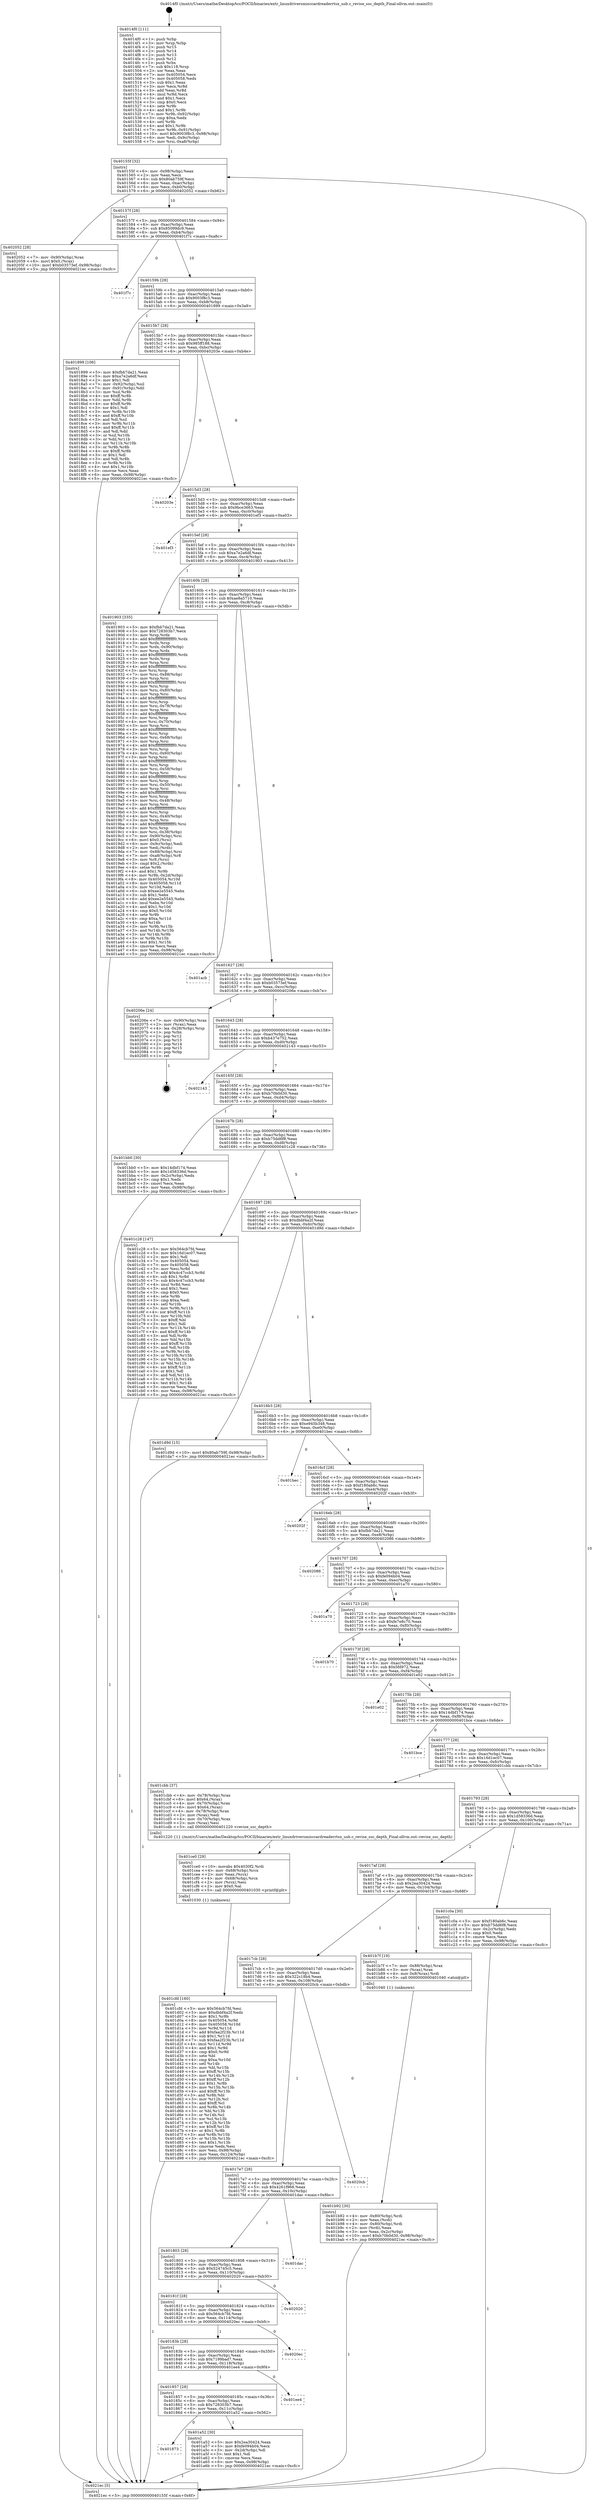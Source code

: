 digraph "0x4014f0" {
  label = "0x4014f0 (/mnt/c/Users/mathe/Desktop/tcc/POCII/binaries/extr_linuxdriversmisccardreaderrtsx_usb.c_revise_ssc_depth_Final-ollvm.out::main(0))"
  labelloc = "t"
  node[shape=record]

  Entry [label="",width=0.3,height=0.3,shape=circle,fillcolor=black,style=filled]
  "0x40155f" [label="{
     0x40155f [32]\l
     | [instrs]\l
     &nbsp;&nbsp;0x40155f \<+6\>: mov -0x98(%rbp),%eax\l
     &nbsp;&nbsp;0x401565 \<+2\>: mov %eax,%ecx\l
     &nbsp;&nbsp;0x401567 \<+6\>: sub $0x80ab759f,%ecx\l
     &nbsp;&nbsp;0x40156d \<+6\>: mov %eax,-0xac(%rbp)\l
     &nbsp;&nbsp;0x401573 \<+6\>: mov %ecx,-0xb0(%rbp)\l
     &nbsp;&nbsp;0x401579 \<+6\>: je 0000000000402052 \<main+0xb62\>\l
  }"]
  "0x402052" [label="{
     0x402052 [28]\l
     | [instrs]\l
     &nbsp;&nbsp;0x402052 \<+7\>: mov -0x90(%rbp),%rax\l
     &nbsp;&nbsp;0x402059 \<+6\>: movl $0x0,(%rax)\l
     &nbsp;&nbsp;0x40205f \<+10\>: movl $0xb03573ef,-0x98(%rbp)\l
     &nbsp;&nbsp;0x402069 \<+5\>: jmp 00000000004021ec \<main+0xcfc\>\l
  }"]
  "0x40157f" [label="{
     0x40157f [28]\l
     | [instrs]\l
     &nbsp;&nbsp;0x40157f \<+5\>: jmp 0000000000401584 \<main+0x94\>\l
     &nbsp;&nbsp;0x401584 \<+6\>: mov -0xac(%rbp),%eax\l
     &nbsp;&nbsp;0x40158a \<+5\>: sub $0x85099dc9,%eax\l
     &nbsp;&nbsp;0x40158f \<+6\>: mov %eax,-0xb4(%rbp)\l
     &nbsp;&nbsp;0x401595 \<+6\>: je 0000000000401f7c \<main+0xa8c\>\l
  }"]
  Exit [label="",width=0.3,height=0.3,shape=circle,fillcolor=black,style=filled,peripheries=2]
  "0x401f7c" [label="{
     0x401f7c\l
  }", style=dashed]
  "0x40159b" [label="{
     0x40159b [28]\l
     | [instrs]\l
     &nbsp;&nbsp;0x40159b \<+5\>: jmp 00000000004015a0 \<main+0xb0\>\l
     &nbsp;&nbsp;0x4015a0 \<+6\>: mov -0xac(%rbp),%eax\l
     &nbsp;&nbsp;0x4015a6 \<+5\>: sub $0x9003f8c3,%eax\l
     &nbsp;&nbsp;0x4015ab \<+6\>: mov %eax,-0xb8(%rbp)\l
     &nbsp;&nbsp;0x4015b1 \<+6\>: je 0000000000401899 \<main+0x3a9\>\l
  }"]
  "0x401cfd" [label="{
     0x401cfd [160]\l
     | [instrs]\l
     &nbsp;&nbsp;0x401cfd \<+5\>: mov $0x564cb7fd,%esi\l
     &nbsp;&nbsp;0x401d02 \<+5\>: mov $0xdbbf4a2f,%edx\l
     &nbsp;&nbsp;0x401d07 \<+3\>: mov $0x1,%r8b\l
     &nbsp;&nbsp;0x401d0a \<+8\>: mov 0x405054,%r9d\l
     &nbsp;&nbsp;0x401d12 \<+8\>: mov 0x405058,%r10d\l
     &nbsp;&nbsp;0x401d1a \<+3\>: mov %r9d,%r11d\l
     &nbsp;&nbsp;0x401d1d \<+7\>: add $0xfaa2f23b,%r11d\l
     &nbsp;&nbsp;0x401d24 \<+4\>: sub $0x1,%r11d\l
     &nbsp;&nbsp;0x401d28 \<+7\>: sub $0xfaa2f23b,%r11d\l
     &nbsp;&nbsp;0x401d2f \<+4\>: imul %r11d,%r9d\l
     &nbsp;&nbsp;0x401d33 \<+4\>: and $0x1,%r9d\l
     &nbsp;&nbsp;0x401d37 \<+4\>: cmp $0x0,%r9d\l
     &nbsp;&nbsp;0x401d3b \<+3\>: sete %bl\l
     &nbsp;&nbsp;0x401d3e \<+4\>: cmp $0xa,%r10d\l
     &nbsp;&nbsp;0x401d42 \<+4\>: setl %r14b\l
     &nbsp;&nbsp;0x401d46 \<+3\>: mov %bl,%r15b\l
     &nbsp;&nbsp;0x401d49 \<+4\>: xor $0xff,%r15b\l
     &nbsp;&nbsp;0x401d4d \<+3\>: mov %r14b,%r12b\l
     &nbsp;&nbsp;0x401d50 \<+4\>: xor $0xff,%r12b\l
     &nbsp;&nbsp;0x401d54 \<+4\>: xor $0x1,%r8b\l
     &nbsp;&nbsp;0x401d58 \<+3\>: mov %r15b,%r13b\l
     &nbsp;&nbsp;0x401d5b \<+4\>: and $0xff,%r13b\l
     &nbsp;&nbsp;0x401d5f \<+3\>: and %r8b,%bl\l
     &nbsp;&nbsp;0x401d62 \<+3\>: mov %r12b,%cl\l
     &nbsp;&nbsp;0x401d65 \<+3\>: and $0xff,%cl\l
     &nbsp;&nbsp;0x401d68 \<+3\>: and %r8b,%r14b\l
     &nbsp;&nbsp;0x401d6b \<+3\>: or %bl,%r13b\l
     &nbsp;&nbsp;0x401d6e \<+3\>: or %r14b,%cl\l
     &nbsp;&nbsp;0x401d71 \<+3\>: xor %cl,%r13b\l
     &nbsp;&nbsp;0x401d74 \<+3\>: or %r12b,%r15b\l
     &nbsp;&nbsp;0x401d77 \<+4\>: xor $0xff,%r15b\l
     &nbsp;&nbsp;0x401d7b \<+4\>: or $0x1,%r8b\l
     &nbsp;&nbsp;0x401d7f \<+3\>: and %r8b,%r15b\l
     &nbsp;&nbsp;0x401d82 \<+3\>: or %r15b,%r13b\l
     &nbsp;&nbsp;0x401d85 \<+4\>: test $0x1,%r13b\l
     &nbsp;&nbsp;0x401d89 \<+3\>: cmovne %edx,%esi\l
     &nbsp;&nbsp;0x401d8c \<+6\>: mov %esi,-0x98(%rbp)\l
     &nbsp;&nbsp;0x401d92 \<+6\>: mov %eax,-0x124(%rbp)\l
     &nbsp;&nbsp;0x401d98 \<+5\>: jmp 00000000004021ec \<main+0xcfc\>\l
  }"]
  "0x401899" [label="{
     0x401899 [106]\l
     | [instrs]\l
     &nbsp;&nbsp;0x401899 \<+5\>: mov $0xfbb7da21,%eax\l
     &nbsp;&nbsp;0x40189e \<+5\>: mov $0xa7e2a6df,%ecx\l
     &nbsp;&nbsp;0x4018a3 \<+2\>: mov $0x1,%dl\l
     &nbsp;&nbsp;0x4018a5 \<+7\>: mov -0x92(%rbp),%sil\l
     &nbsp;&nbsp;0x4018ac \<+7\>: mov -0x91(%rbp),%dil\l
     &nbsp;&nbsp;0x4018b3 \<+3\>: mov %sil,%r8b\l
     &nbsp;&nbsp;0x4018b6 \<+4\>: xor $0xff,%r8b\l
     &nbsp;&nbsp;0x4018ba \<+3\>: mov %dil,%r9b\l
     &nbsp;&nbsp;0x4018bd \<+4\>: xor $0xff,%r9b\l
     &nbsp;&nbsp;0x4018c1 \<+3\>: xor $0x1,%dl\l
     &nbsp;&nbsp;0x4018c4 \<+3\>: mov %r8b,%r10b\l
     &nbsp;&nbsp;0x4018c7 \<+4\>: and $0xff,%r10b\l
     &nbsp;&nbsp;0x4018cb \<+3\>: and %dl,%sil\l
     &nbsp;&nbsp;0x4018ce \<+3\>: mov %r9b,%r11b\l
     &nbsp;&nbsp;0x4018d1 \<+4\>: and $0xff,%r11b\l
     &nbsp;&nbsp;0x4018d5 \<+3\>: and %dl,%dil\l
     &nbsp;&nbsp;0x4018d8 \<+3\>: or %sil,%r10b\l
     &nbsp;&nbsp;0x4018db \<+3\>: or %dil,%r11b\l
     &nbsp;&nbsp;0x4018de \<+3\>: xor %r11b,%r10b\l
     &nbsp;&nbsp;0x4018e1 \<+3\>: or %r9b,%r8b\l
     &nbsp;&nbsp;0x4018e4 \<+4\>: xor $0xff,%r8b\l
     &nbsp;&nbsp;0x4018e8 \<+3\>: or $0x1,%dl\l
     &nbsp;&nbsp;0x4018eb \<+3\>: and %dl,%r8b\l
     &nbsp;&nbsp;0x4018ee \<+3\>: or %r8b,%r10b\l
     &nbsp;&nbsp;0x4018f1 \<+4\>: test $0x1,%r10b\l
     &nbsp;&nbsp;0x4018f5 \<+3\>: cmovne %ecx,%eax\l
     &nbsp;&nbsp;0x4018f8 \<+6\>: mov %eax,-0x98(%rbp)\l
     &nbsp;&nbsp;0x4018fe \<+5\>: jmp 00000000004021ec \<main+0xcfc\>\l
  }"]
  "0x4015b7" [label="{
     0x4015b7 [28]\l
     | [instrs]\l
     &nbsp;&nbsp;0x4015b7 \<+5\>: jmp 00000000004015bc \<main+0xcc\>\l
     &nbsp;&nbsp;0x4015bc \<+6\>: mov -0xac(%rbp),%eax\l
     &nbsp;&nbsp;0x4015c2 \<+5\>: sub $0x985ff188,%eax\l
     &nbsp;&nbsp;0x4015c7 \<+6\>: mov %eax,-0xbc(%rbp)\l
     &nbsp;&nbsp;0x4015cd \<+6\>: je 000000000040203e \<main+0xb4e\>\l
  }"]
  "0x4021ec" [label="{
     0x4021ec [5]\l
     | [instrs]\l
     &nbsp;&nbsp;0x4021ec \<+5\>: jmp 000000000040155f \<main+0x6f\>\l
  }"]
  "0x4014f0" [label="{
     0x4014f0 [111]\l
     | [instrs]\l
     &nbsp;&nbsp;0x4014f0 \<+1\>: push %rbp\l
     &nbsp;&nbsp;0x4014f1 \<+3\>: mov %rsp,%rbp\l
     &nbsp;&nbsp;0x4014f4 \<+2\>: push %r15\l
     &nbsp;&nbsp;0x4014f6 \<+2\>: push %r14\l
     &nbsp;&nbsp;0x4014f8 \<+2\>: push %r13\l
     &nbsp;&nbsp;0x4014fa \<+2\>: push %r12\l
     &nbsp;&nbsp;0x4014fc \<+1\>: push %rbx\l
     &nbsp;&nbsp;0x4014fd \<+7\>: sub $0x118,%rsp\l
     &nbsp;&nbsp;0x401504 \<+2\>: xor %eax,%eax\l
     &nbsp;&nbsp;0x401506 \<+7\>: mov 0x405054,%ecx\l
     &nbsp;&nbsp;0x40150d \<+7\>: mov 0x405058,%edx\l
     &nbsp;&nbsp;0x401514 \<+3\>: sub $0x1,%eax\l
     &nbsp;&nbsp;0x401517 \<+3\>: mov %ecx,%r8d\l
     &nbsp;&nbsp;0x40151a \<+3\>: add %eax,%r8d\l
     &nbsp;&nbsp;0x40151d \<+4\>: imul %r8d,%ecx\l
     &nbsp;&nbsp;0x401521 \<+3\>: and $0x1,%ecx\l
     &nbsp;&nbsp;0x401524 \<+3\>: cmp $0x0,%ecx\l
     &nbsp;&nbsp;0x401527 \<+4\>: sete %r9b\l
     &nbsp;&nbsp;0x40152b \<+4\>: and $0x1,%r9b\l
     &nbsp;&nbsp;0x40152f \<+7\>: mov %r9b,-0x92(%rbp)\l
     &nbsp;&nbsp;0x401536 \<+3\>: cmp $0xa,%edx\l
     &nbsp;&nbsp;0x401539 \<+4\>: setl %r9b\l
     &nbsp;&nbsp;0x40153d \<+4\>: and $0x1,%r9b\l
     &nbsp;&nbsp;0x401541 \<+7\>: mov %r9b,-0x91(%rbp)\l
     &nbsp;&nbsp;0x401548 \<+10\>: movl $0x9003f8c3,-0x98(%rbp)\l
     &nbsp;&nbsp;0x401552 \<+6\>: mov %edi,-0x9c(%rbp)\l
     &nbsp;&nbsp;0x401558 \<+7\>: mov %rsi,-0xa8(%rbp)\l
  }"]
  "0x401ce0" [label="{
     0x401ce0 [29]\l
     | [instrs]\l
     &nbsp;&nbsp;0x401ce0 \<+10\>: movabs $0x4030f2,%rdi\l
     &nbsp;&nbsp;0x401cea \<+4\>: mov -0x68(%rbp),%rcx\l
     &nbsp;&nbsp;0x401cee \<+2\>: mov %eax,(%rcx)\l
     &nbsp;&nbsp;0x401cf0 \<+4\>: mov -0x68(%rbp),%rcx\l
     &nbsp;&nbsp;0x401cf4 \<+2\>: mov (%rcx),%esi\l
     &nbsp;&nbsp;0x401cf6 \<+2\>: mov $0x0,%al\l
     &nbsp;&nbsp;0x401cf8 \<+5\>: call 0000000000401030 \<printf@plt\>\l
     | [calls]\l
     &nbsp;&nbsp;0x401030 \{1\} (unknown)\l
  }"]
  "0x40203e" [label="{
     0x40203e\l
  }", style=dashed]
  "0x4015d3" [label="{
     0x4015d3 [28]\l
     | [instrs]\l
     &nbsp;&nbsp;0x4015d3 \<+5\>: jmp 00000000004015d8 \<main+0xe8\>\l
     &nbsp;&nbsp;0x4015d8 \<+6\>: mov -0xac(%rbp),%eax\l
     &nbsp;&nbsp;0x4015de \<+5\>: sub $0x9bce3663,%eax\l
     &nbsp;&nbsp;0x4015e3 \<+6\>: mov %eax,-0xc0(%rbp)\l
     &nbsp;&nbsp;0x4015e9 \<+6\>: je 0000000000401ef3 \<main+0xa03\>\l
  }"]
  "0x401b92" [label="{
     0x401b92 [30]\l
     | [instrs]\l
     &nbsp;&nbsp;0x401b92 \<+4\>: mov -0x80(%rbp),%rdi\l
     &nbsp;&nbsp;0x401b96 \<+2\>: mov %eax,(%rdi)\l
     &nbsp;&nbsp;0x401b98 \<+4\>: mov -0x80(%rbp),%rdi\l
     &nbsp;&nbsp;0x401b9c \<+2\>: mov (%rdi),%eax\l
     &nbsp;&nbsp;0x401b9e \<+3\>: mov %eax,-0x2c(%rbp)\l
     &nbsp;&nbsp;0x401ba1 \<+10\>: movl $0xb70b0d30,-0x98(%rbp)\l
     &nbsp;&nbsp;0x401bab \<+5\>: jmp 00000000004021ec \<main+0xcfc\>\l
  }"]
  "0x401ef3" [label="{
     0x401ef3\l
  }", style=dashed]
  "0x4015ef" [label="{
     0x4015ef [28]\l
     | [instrs]\l
     &nbsp;&nbsp;0x4015ef \<+5\>: jmp 00000000004015f4 \<main+0x104\>\l
     &nbsp;&nbsp;0x4015f4 \<+6\>: mov -0xac(%rbp),%eax\l
     &nbsp;&nbsp;0x4015fa \<+5\>: sub $0xa7e2a6df,%eax\l
     &nbsp;&nbsp;0x4015ff \<+6\>: mov %eax,-0xc4(%rbp)\l
     &nbsp;&nbsp;0x401605 \<+6\>: je 0000000000401903 \<main+0x413\>\l
  }"]
  "0x401873" [label="{
     0x401873\l
  }", style=dashed]
  "0x401903" [label="{
     0x401903 [335]\l
     | [instrs]\l
     &nbsp;&nbsp;0x401903 \<+5\>: mov $0xfbb7da21,%eax\l
     &nbsp;&nbsp;0x401908 \<+5\>: mov $0x728303b7,%ecx\l
     &nbsp;&nbsp;0x40190d \<+3\>: mov %rsp,%rdx\l
     &nbsp;&nbsp;0x401910 \<+4\>: add $0xfffffffffffffff0,%rdx\l
     &nbsp;&nbsp;0x401914 \<+3\>: mov %rdx,%rsp\l
     &nbsp;&nbsp;0x401917 \<+7\>: mov %rdx,-0x90(%rbp)\l
     &nbsp;&nbsp;0x40191e \<+3\>: mov %rsp,%rdx\l
     &nbsp;&nbsp;0x401921 \<+4\>: add $0xfffffffffffffff0,%rdx\l
     &nbsp;&nbsp;0x401925 \<+3\>: mov %rdx,%rsp\l
     &nbsp;&nbsp;0x401928 \<+3\>: mov %rsp,%rsi\l
     &nbsp;&nbsp;0x40192b \<+4\>: add $0xfffffffffffffff0,%rsi\l
     &nbsp;&nbsp;0x40192f \<+3\>: mov %rsi,%rsp\l
     &nbsp;&nbsp;0x401932 \<+7\>: mov %rsi,-0x88(%rbp)\l
     &nbsp;&nbsp;0x401939 \<+3\>: mov %rsp,%rsi\l
     &nbsp;&nbsp;0x40193c \<+4\>: add $0xfffffffffffffff0,%rsi\l
     &nbsp;&nbsp;0x401940 \<+3\>: mov %rsi,%rsp\l
     &nbsp;&nbsp;0x401943 \<+4\>: mov %rsi,-0x80(%rbp)\l
     &nbsp;&nbsp;0x401947 \<+3\>: mov %rsp,%rsi\l
     &nbsp;&nbsp;0x40194a \<+4\>: add $0xfffffffffffffff0,%rsi\l
     &nbsp;&nbsp;0x40194e \<+3\>: mov %rsi,%rsp\l
     &nbsp;&nbsp;0x401951 \<+4\>: mov %rsi,-0x78(%rbp)\l
     &nbsp;&nbsp;0x401955 \<+3\>: mov %rsp,%rsi\l
     &nbsp;&nbsp;0x401958 \<+4\>: add $0xfffffffffffffff0,%rsi\l
     &nbsp;&nbsp;0x40195c \<+3\>: mov %rsi,%rsp\l
     &nbsp;&nbsp;0x40195f \<+4\>: mov %rsi,-0x70(%rbp)\l
     &nbsp;&nbsp;0x401963 \<+3\>: mov %rsp,%rsi\l
     &nbsp;&nbsp;0x401966 \<+4\>: add $0xfffffffffffffff0,%rsi\l
     &nbsp;&nbsp;0x40196a \<+3\>: mov %rsi,%rsp\l
     &nbsp;&nbsp;0x40196d \<+4\>: mov %rsi,-0x68(%rbp)\l
     &nbsp;&nbsp;0x401971 \<+3\>: mov %rsp,%rsi\l
     &nbsp;&nbsp;0x401974 \<+4\>: add $0xfffffffffffffff0,%rsi\l
     &nbsp;&nbsp;0x401978 \<+3\>: mov %rsi,%rsp\l
     &nbsp;&nbsp;0x40197b \<+4\>: mov %rsi,-0x60(%rbp)\l
     &nbsp;&nbsp;0x40197f \<+3\>: mov %rsp,%rsi\l
     &nbsp;&nbsp;0x401982 \<+4\>: add $0xfffffffffffffff0,%rsi\l
     &nbsp;&nbsp;0x401986 \<+3\>: mov %rsi,%rsp\l
     &nbsp;&nbsp;0x401989 \<+4\>: mov %rsi,-0x58(%rbp)\l
     &nbsp;&nbsp;0x40198d \<+3\>: mov %rsp,%rsi\l
     &nbsp;&nbsp;0x401990 \<+4\>: add $0xfffffffffffffff0,%rsi\l
     &nbsp;&nbsp;0x401994 \<+3\>: mov %rsi,%rsp\l
     &nbsp;&nbsp;0x401997 \<+4\>: mov %rsi,-0x50(%rbp)\l
     &nbsp;&nbsp;0x40199b \<+3\>: mov %rsp,%rsi\l
     &nbsp;&nbsp;0x40199e \<+4\>: add $0xfffffffffffffff0,%rsi\l
     &nbsp;&nbsp;0x4019a2 \<+3\>: mov %rsi,%rsp\l
     &nbsp;&nbsp;0x4019a5 \<+4\>: mov %rsi,-0x48(%rbp)\l
     &nbsp;&nbsp;0x4019a9 \<+3\>: mov %rsp,%rsi\l
     &nbsp;&nbsp;0x4019ac \<+4\>: add $0xfffffffffffffff0,%rsi\l
     &nbsp;&nbsp;0x4019b0 \<+3\>: mov %rsi,%rsp\l
     &nbsp;&nbsp;0x4019b3 \<+4\>: mov %rsi,-0x40(%rbp)\l
     &nbsp;&nbsp;0x4019b7 \<+3\>: mov %rsp,%rsi\l
     &nbsp;&nbsp;0x4019ba \<+4\>: add $0xfffffffffffffff0,%rsi\l
     &nbsp;&nbsp;0x4019be \<+3\>: mov %rsi,%rsp\l
     &nbsp;&nbsp;0x4019c1 \<+4\>: mov %rsi,-0x38(%rbp)\l
     &nbsp;&nbsp;0x4019c5 \<+7\>: mov -0x90(%rbp),%rsi\l
     &nbsp;&nbsp;0x4019cc \<+6\>: movl $0x0,(%rsi)\l
     &nbsp;&nbsp;0x4019d2 \<+6\>: mov -0x9c(%rbp),%edi\l
     &nbsp;&nbsp;0x4019d8 \<+2\>: mov %edi,(%rdx)\l
     &nbsp;&nbsp;0x4019da \<+7\>: mov -0x88(%rbp),%rsi\l
     &nbsp;&nbsp;0x4019e1 \<+7\>: mov -0xa8(%rbp),%r8\l
     &nbsp;&nbsp;0x4019e8 \<+3\>: mov %r8,(%rsi)\l
     &nbsp;&nbsp;0x4019eb \<+3\>: cmpl $0x2,(%rdx)\l
     &nbsp;&nbsp;0x4019ee \<+4\>: setne %r9b\l
     &nbsp;&nbsp;0x4019f2 \<+4\>: and $0x1,%r9b\l
     &nbsp;&nbsp;0x4019f6 \<+4\>: mov %r9b,-0x2d(%rbp)\l
     &nbsp;&nbsp;0x4019fa \<+8\>: mov 0x405054,%r10d\l
     &nbsp;&nbsp;0x401a02 \<+8\>: mov 0x405058,%r11d\l
     &nbsp;&nbsp;0x401a0a \<+3\>: mov %r10d,%ebx\l
     &nbsp;&nbsp;0x401a0d \<+6\>: sub $0xee2e5545,%ebx\l
     &nbsp;&nbsp;0x401a13 \<+3\>: sub $0x1,%ebx\l
     &nbsp;&nbsp;0x401a16 \<+6\>: add $0xee2e5545,%ebx\l
     &nbsp;&nbsp;0x401a1c \<+4\>: imul %ebx,%r10d\l
     &nbsp;&nbsp;0x401a20 \<+4\>: and $0x1,%r10d\l
     &nbsp;&nbsp;0x401a24 \<+4\>: cmp $0x0,%r10d\l
     &nbsp;&nbsp;0x401a28 \<+4\>: sete %r9b\l
     &nbsp;&nbsp;0x401a2c \<+4\>: cmp $0xa,%r11d\l
     &nbsp;&nbsp;0x401a30 \<+4\>: setl %r14b\l
     &nbsp;&nbsp;0x401a34 \<+3\>: mov %r9b,%r15b\l
     &nbsp;&nbsp;0x401a37 \<+3\>: and %r14b,%r15b\l
     &nbsp;&nbsp;0x401a3a \<+3\>: xor %r14b,%r9b\l
     &nbsp;&nbsp;0x401a3d \<+3\>: or %r9b,%r15b\l
     &nbsp;&nbsp;0x401a40 \<+4\>: test $0x1,%r15b\l
     &nbsp;&nbsp;0x401a44 \<+3\>: cmovne %ecx,%eax\l
     &nbsp;&nbsp;0x401a47 \<+6\>: mov %eax,-0x98(%rbp)\l
     &nbsp;&nbsp;0x401a4d \<+5\>: jmp 00000000004021ec \<main+0xcfc\>\l
  }"]
  "0x40160b" [label="{
     0x40160b [28]\l
     | [instrs]\l
     &nbsp;&nbsp;0x40160b \<+5\>: jmp 0000000000401610 \<main+0x120\>\l
     &nbsp;&nbsp;0x401610 \<+6\>: mov -0xac(%rbp),%eax\l
     &nbsp;&nbsp;0x401616 \<+5\>: sub $0xae8a5710,%eax\l
     &nbsp;&nbsp;0x40161b \<+6\>: mov %eax,-0xc8(%rbp)\l
     &nbsp;&nbsp;0x401621 \<+6\>: je 0000000000401acb \<main+0x5db\>\l
  }"]
  "0x401a52" [label="{
     0x401a52 [30]\l
     | [instrs]\l
     &nbsp;&nbsp;0x401a52 \<+5\>: mov $0x2ea30424,%eax\l
     &nbsp;&nbsp;0x401a57 \<+5\>: mov $0xfe094b04,%ecx\l
     &nbsp;&nbsp;0x401a5c \<+3\>: mov -0x2d(%rbp),%dl\l
     &nbsp;&nbsp;0x401a5f \<+3\>: test $0x1,%dl\l
     &nbsp;&nbsp;0x401a62 \<+3\>: cmovne %ecx,%eax\l
     &nbsp;&nbsp;0x401a65 \<+6\>: mov %eax,-0x98(%rbp)\l
     &nbsp;&nbsp;0x401a6b \<+5\>: jmp 00000000004021ec \<main+0xcfc\>\l
  }"]
  "0x401857" [label="{
     0x401857 [28]\l
     | [instrs]\l
     &nbsp;&nbsp;0x401857 \<+5\>: jmp 000000000040185c \<main+0x36c\>\l
     &nbsp;&nbsp;0x40185c \<+6\>: mov -0xac(%rbp),%eax\l
     &nbsp;&nbsp;0x401862 \<+5\>: sub $0x728303b7,%eax\l
     &nbsp;&nbsp;0x401867 \<+6\>: mov %eax,-0x11c(%rbp)\l
     &nbsp;&nbsp;0x40186d \<+6\>: je 0000000000401a52 \<main+0x562\>\l
  }"]
  "0x401acb" [label="{
     0x401acb\l
  }", style=dashed]
  "0x401627" [label="{
     0x401627 [28]\l
     | [instrs]\l
     &nbsp;&nbsp;0x401627 \<+5\>: jmp 000000000040162c \<main+0x13c\>\l
     &nbsp;&nbsp;0x40162c \<+6\>: mov -0xac(%rbp),%eax\l
     &nbsp;&nbsp;0x401632 \<+5\>: sub $0xb03573ef,%eax\l
     &nbsp;&nbsp;0x401637 \<+6\>: mov %eax,-0xcc(%rbp)\l
     &nbsp;&nbsp;0x40163d \<+6\>: je 000000000040206e \<main+0xb7e\>\l
  }"]
  "0x401ee4" [label="{
     0x401ee4\l
  }", style=dashed]
  "0x40206e" [label="{
     0x40206e [24]\l
     | [instrs]\l
     &nbsp;&nbsp;0x40206e \<+7\>: mov -0x90(%rbp),%rax\l
     &nbsp;&nbsp;0x402075 \<+2\>: mov (%rax),%eax\l
     &nbsp;&nbsp;0x402077 \<+4\>: lea -0x28(%rbp),%rsp\l
     &nbsp;&nbsp;0x40207b \<+1\>: pop %rbx\l
     &nbsp;&nbsp;0x40207c \<+2\>: pop %r12\l
     &nbsp;&nbsp;0x40207e \<+2\>: pop %r13\l
     &nbsp;&nbsp;0x402080 \<+2\>: pop %r14\l
     &nbsp;&nbsp;0x402082 \<+2\>: pop %r15\l
     &nbsp;&nbsp;0x402084 \<+1\>: pop %rbp\l
     &nbsp;&nbsp;0x402085 \<+1\>: ret\l
  }"]
  "0x401643" [label="{
     0x401643 [28]\l
     | [instrs]\l
     &nbsp;&nbsp;0x401643 \<+5\>: jmp 0000000000401648 \<main+0x158\>\l
     &nbsp;&nbsp;0x401648 \<+6\>: mov -0xac(%rbp),%eax\l
     &nbsp;&nbsp;0x40164e \<+5\>: sub $0xb437e752,%eax\l
     &nbsp;&nbsp;0x401653 \<+6\>: mov %eax,-0xd0(%rbp)\l
     &nbsp;&nbsp;0x401659 \<+6\>: je 0000000000402143 \<main+0xc53\>\l
  }"]
  "0x40183b" [label="{
     0x40183b [28]\l
     | [instrs]\l
     &nbsp;&nbsp;0x40183b \<+5\>: jmp 0000000000401840 \<main+0x350\>\l
     &nbsp;&nbsp;0x401840 \<+6\>: mov -0xac(%rbp),%eax\l
     &nbsp;&nbsp;0x401846 \<+5\>: sub $0x7199bad7,%eax\l
     &nbsp;&nbsp;0x40184b \<+6\>: mov %eax,-0x118(%rbp)\l
     &nbsp;&nbsp;0x401851 \<+6\>: je 0000000000401ee4 \<main+0x9f4\>\l
  }"]
  "0x402143" [label="{
     0x402143\l
  }", style=dashed]
  "0x40165f" [label="{
     0x40165f [28]\l
     | [instrs]\l
     &nbsp;&nbsp;0x40165f \<+5\>: jmp 0000000000401664 \<main+0x174\>\l
     &nbsp;&nbsp;0x401664 \<+6\>: mov -0xac(%rbp),%eax\l
     &nbsp;&nbsp;0x40166a \<+5\>: sub $0xb70b0d30,%eax\l
     &nbsp;&nbsp;0x40166f \<+6\>: mov %eax,-0xd4(%rbp)\l
     &nbsp;&nbsp;0x401675 \<+6\>: je 0000000000401bb0 \<main+0x6c0\>\l
  }"]
  "0x4020ec" [label="{
     0x4020ec\l
  }", style=dashed]
  "0x401bb0" [label="{
     0x401bb0 [30]\l
     | [instrs]\l
     &nbsp;&nbsp;0x401bb0 \<+5\>: mov $0x14dbf174,%eax\l
     &nbsp;&nbsp;0x401bb5 \<+5\>: mov $0x1d58336d,%ecx\l
     &nbsp;&nbsp;0x401bba \<+3\>: mov -0x2c(%rbp),%edx\l
     &nbsp;&nbsp;0x401bbd \<+3\>: cmp $0x1,%edx\l
     &nbsp;&nbsp;0x401bc0 \<+3\>: cmovl %ecx,%eax\l
     &nbsp;&nbsp;0x401bc3 \<+6\>: mov %eax,-0x98(%rbp)\l
     &nbsp;&nbsp;0x401bc9 \<+5\>: jmp 00000000004021ec \<main+0xcfc\>\l
  }"]
  "0x40167b" [label="{
     0x40167b [28]\l
     | [instrs]\l
     &nbsp;&nbsp;0x40167b \<+5\>: jmp 0000000000401680 \<main+0x190\>\l
     &nbsp;&nbsp;0x401680 \<+6\>: mov -0xac(%rbp),%eax\l
     &nbsp;&nbsp;0x401686 \<+5\>: sub $0xb75dd6f8,%eax\l
     &nbsp;&nbsp;0x40168b \<+6\>: mov %eax,-0xd8(%rbp)\l
     &nbsp;&nbsp;0x401691 \<+6\>: je 0000000000401c28 \<main+0x738\>\l
  }"]
  "0x40181f" [label="{
     0x40181f [28]\l
     | [instrs]\l
     &nbsp;&nbsp;0x40181f \<+5\>: jmp 0000000000401824 \<main+0x334\>\l
     &nbsp;&nbsp;0x401824 \<+6\>: mov -0xac(%rbp),%eax\l
     &nbsp;&nbsp;0x40182a \<+5\>: sub $0x564cb7fd,%eax\l
     &nbsp;&nbsp;0x40182f \<+6\>: mov %eax,-0x114(%rbp)\l
     &nbsp;&nbsp;0x401835 \<+6\>: je 00000000004020ec \<main+0xbfc\>\l
  }"]
  "0x401c28" [label="{
     0x401c28 [147]\l
     | [instrs]\l
     &nbsp;&nbsp;0x401c28 \<+5\>: mov $0x564cb7fd,%eax\l
     &nbsp;&nbsp;0x401c2d \<+5\>: mov $0x16d1ec07,%ecx\l
     &nbsp;&nbsp;0x401c32 \<+2\>: mov $0x1,%dl\l
     &nbsp;&nbsp;0x401c34 \<+7\>: mov 0x405054,%esi\l
     &nbsp;&nbsp;0x401c3b \<+7\>: mov 0x405058,%edi\l
     &nbsp;&nbsp;0x401c42 \<+3\>: mov %esi,%r8d\l
     &nbsp;&nbsp;0x401c45 \<+7\>: add $0x4c47ccb3,%r8d\l
     &nbsp;&nbsp;0x401c4c \<+4\>: sub $0x1,%r8d\l
     &nbsp;&nbsp;0x401c50 \<+7\>: sub $0x4c47ccb3,%r8d\l
     &nbsp;&nbsp;0x401c57 \<+4\>: imul %r8d,%esi\l
     &nbsp;&nbsp;0x401c5b \<+3\>: and $0x1,%esi\l
     &nbsp;&nbsp;0x401c5e \<+3\>: cmp $0x0,%esi\l
     &nbsp;&nbsp;0x401c61 \<+4\>: sete %r9b\l
     &nbsp;&nbsp;0x401c65 \<+3\>: cmp $0xa,%edi\l
     &nbsp;&nbsp;0x401c68 \<+4\>: setl %r10b\l
     &nbsp;&nbsp;0x401c6c \<+3\>: mov %r9b,%r11b\l
     &nbsp;&nbsp;0x401c6f \<+4\>: xor $0xff,%r11b\l
     &nbsp;&nbsp;0x401c73 \<+3\>: mov %r10b,%bl\l
     &nbsp;&nbsp;0x401c76 \<+3\>: xor $0xff,%bl\l
     &nbsp;&nbsp;0x401c79 \<+3\>: xor $0x1,%dl\l
     &nbsp;&nbsp;0x401c7c \<+3\>: mov %r11b,%r14b\l
     &nbsp;&nbsp;0x401c7f \<+4\>: and $0xff,%r14b\l
     &nbsp;&nbsp;0x401c83 \<+3\>: and %dl,%r9b\l
     &nbsp;&nbsp;0x401c86 \<+3\>: mov %bl,%r15b\l
     &nbsp;&nbsp;0x401c89 \<+4\>: and $0xff,%r15b\l
     &nbsp;&nbsp;0x401c8d \<+3\>: and %dl,%r10b\l
     &nbsp;&nbsp;0x401c90 \<+3\>: or %r9b,%r14b\l
     &nbsp;&nbsp;0x401c93 \<+3\>: or %r10b,%r15b\l
     &nbsp;&nbsp;0x401c96 \<+3\>: xor %r15b,%r14b\l
     &nbsp;&nbsp;0x401c99 \<+3\>: or %bl,%r11b\l
     &nbsp;&nbsp;0x401c9c \<+4\>: xor $0xff,%r11b\l
     &nbsp;&nbsp;0x401ca0 \<+3\>: or $0x1,%dl\l
     &nbsp;&nbsp;0x401ca3 \<+3\>: and %dl,%r11b\l
     &nbsp;&nbsp;0x401ca6 \<+3\>: or %r11b,%r14b\l
     &nbsp;&nbsp;0x401ca9 \<+4\>: test $0x1,%r14b\l
     &nbsp;&nbsp;0x401cad \<+3\>: cmovne %ecx,%eax\l
     &nbsp;&nbsp;0x401cb0 \<+6\>: mov %eax,-0x98(%rbp)\l
     &nbsp;&nbsp;0x401cb6 \<+5\>: jmp 00000000004021ec \<main+0xcfc\>\l
  }"]
  "0x401697" [label="{
     0x401697 [28]\l
     | [instrs]\l
     &nbsp;&nbsp;0x401697 \<+5\>: jmp 000000000040169c \<main+0x1ac\>\l
     &nbsp;&nbsp;0x40169c \<+6\>: mov -0xac(%rbp),%eax\l
     &nbsp;&nbsp;0x4016a2 \<+5\>: sub $0xdbbf4a2f,%eax\l
     &nbsp;&nbsp;0x4016a7 \<+6\>: mov %eax,-0xdc(%rbp)\l
     &nbsp;&nbsp;0x4016ad \<+6\>: je 0000000000401d9d \<main+0x8ad\>\l
  }"]
  "0x402020" [label="{
     0x402020\l
  }", style=dashed]
  "0x401d9d" [label="{
     0x401d9d [15]\l
     | [instrs]\l
     &nbsp;&nbsp;0x401d9d \<+10\>: movl $0x80ab759f,-0x98(%rbp)\l
     &nbsp;&nbsp;0x401da7 \<+5\>: jmp 00000000004021ec \<main+0xcfc\>\l
  }"]
  "0x4016b3" [label="{
     0x4016b3 [28]\l
     | [instrs]\l
     &nbsp;&nbsp;0x4016b3 \<+5\>: jmp 00000000004016b8 \<main+0x1c8\>\l
     &nbsp;&nbsp;0x4016b8 \<+6\>: mov -0xac(%rbp),%eax\l
     &nbsp;&nbsp;0x4016be \<+5\>: sub $0xe945b348,%eax\l
     &nbsp;&nbsp;0x4016c3 \<+6\>: mov %eax,-0xe0(%rbp)\l
     &nbsp;&nbsp;0x4016c9 \<+6\>: je 0000000000401bec \<main+0x6fc\>\l
  }"]
  "0x401803" [label="{
     0x401803 [28]\l
     | [instrs]\l
     &nbsp;&nbsp;0x401803 \<+5\>: jmp 0000000000401808 \<main+0x318\>\l
     &nbsp;&nbsp;0x401808 \<+6\>: mov -0xac(%rbp),%eax\l
     &nbsp;&nbsp;0x40180e \<+5\>: sub $0x524745c5,%eax\l
     &nbsp;&nbsp;0x401813 \<+6\>: mov %eax,-0x110(%rbp)\l
     &nbsp;&nbsp;0x401819 \<+6\>: je 0000000000402020 \<main+0xb30\>\l
  }"]
  "0x401bec" [label="{
     0x401bec\l
  }", style=dashed]
  "0x4016cf" [label="{
     0x4016cf [28]\l
     | [instrs]\l
     &nbsp;&nbsp;0x4016cf \<+5\>: jmp 00000000004016d4 \<main+0x1e4\>\l
     &nbsp;&nbsp;0x4016d4 \<+6\>: mov -0xac(%rbp),%eax\l
     &nbsp;&nbsp;0x4016da \<+5\>: sub $0xf180ab6c,%eax\l
     &nbsp;&nbsp;0x4016df \<+6\>: mov %eax,-0xe4(%rbp)\l
     &nbsp;&nbsp;0x4016e5 \<+6\>: je 000000000040202f \<main+0xb3f\>\l
  }"]
  "0x401dac" [label="{
     0x401dac\l
  }", style=dashed]
  "0x40202f" [label="{
     0x40202f\l
  }", style=dashed]
  "0x4016eb" [label="{
     0x4016eb [28]\l
     | [instrs]\l
     &nbsp;&nbsp;0x4016eb \<+5\>: jmp 00000000004016f0 \<main+0x200\>\l
     &nbsp;&nbsp;0x4016f0 \<+6\>: mov -0xac(%rbp),%eax\l
     &nbsp;&nbsp;0x4016f6 \<+5\>: sub $0xfbb7da21,%eax\l
     &nbsp;&nbsp;0x4016fb \<+6\>: mov %eax,-0xe8(%rbp)\l
     &nbsp;&nbsp;0x401701 \<+6\>: je 0000000000402086 \<main+0xb96\>\l
  }"]
  "0x4017e7" [label="{
     0x4017e7 [28]\l
     | [instrs]\l
     &nbsp;&nbsp;0x4017e7 \<+5\>: jmp 00000000004017ec \<main+0x2fc\>\l
     &nbsp;&nbsp;0x4017ec \<+6\>: mov -0xac(%rbp),%eax\l
     &nbsp;&nbsp;0x4017f2 \<+5\>: sub $0x4261f966,%eax\l
     &nbsp;&nbsp;0x4017f7 \<+6\>: mov %eax,-0x10c(%rbp)\l
     &nbsp;&nbsp;0x4017fd \<+6\>: je 0000000000401dac \<main+0x8bc\>\l
  }"]
  "0x402086" [label="{
     0x402086\l
  }", style=dashed]
  "0x401707" [label="{
     0x401707 [28]\l
     | [instrs]\l
     &nbsp;&nbsp;0x401707 \<+5\>: jmp 000000000040170c \<main+0x21c\>\l
     &nbsp;&nbsp;0x40170c \<+6\>: mov -0xac(%rbp),%eax\l
     &nbsp;&nbsp;0x401712 \<+5\>: sub $0xfe094b04,%eax\l
     &nbsp;&nbsp;0x401717 \<+6\>: mov %eax,-0xec(%rbp)\l
     &nbsp;&nbsp;0x40171d \<+6\>: je 0000000000401a70 \<main+0x580\>\l
  }"]
  "0x4020cb" [label="{
     0x4020cb\l
  }", style=dashed]
  "0x401a70" [label="{
     0x401a70\l
  }", style=dashed]
  "0x401723" [label="{
     0x401723 [28]\l
     | [instrs]\l
     &nbsp;&nbsp;0x401723 \<+5\>: jmp 0000000000401728 \<main+0x238\>\l
     &nbsp;&nbsp;0x401728 \<+6\>: mov -0xac(%rbp),%eax\l
     &nbsp;&nbsp;0x40172e \<+5\>: sub $0xfe7e8c70,%eax\l
     &nbsp;&nbsp;0x401733 \<+6\>: mov %eax,-0xf0(%rbp)\l
     &nbsp;&nbsp;0x401739 \<+6\>: je 0000000000401b70 \<main+0x680\>\l
  }"]
  "0x4017cb" [label="{
     0x4017cb [28]\l
     | [instrs]\l
     &nbsp;&nbsp;0x4017cb \<+5\>: jmp 00000000004017d0 \<main+0x2e0\>\l
     &nbsp;&nbsp;0x4017d0 \<+6\>: mov -0xac(%rbp),%eax\l
     &nbsp;&nbsp;0x4017d6 \<+5\>: sub $0x322c18b4,%eax\l
     &nbsp;&nbsp;0x4017db \<+6\>: mov %eax,-0x108(%rbp)\l
     &nbsp;&nbsp;0x4017e1 \<+6\>: je 00000000004020cb \<main+0xbdb\>\l
  }"]
  "0x401b70" [label="{
     0x401b70\l
  }", style=dashed]
  "0x40173f" [label="{
     0x40173f [28]\l
     | [instrs]\l
     &nbsp;&nbsp;0x40173f \<+5\>: jmp 0000000000401744 \<main+0x254\>\l
     &nbsp;&nbsp;0x401744 \<+6\>: mov -0xac(%rbp),%eax\l
     &nbsp;&nbsp;0x40174a \<+5\>: sub $0x5fd972,%eax\l
     &nbsp;&nbsp;0x40174f \<+6\>: mov %eax,-0xf4(%rbp)\l
     &nbsp;&nbsp;0x401755 \<+6\>: je 0000000000401e02 \<main+0x912\>\l
  }"]
  "0x401b7f" [label="{
     0x401b7f [19]\l
     | [instrs]\l
     &nbsp;&nbsp;0x401b7f \<+7\>: mov -0x88(%rbp),%rax\l
     &nbsp;&nbsp;0x401b86 \<+3\>: mov (%rax),%rax\l
     &nbsp;&nbsp;0x401b89 \<+4\>: mov 0x8(%rax),%rdi\l
     &nbsp;&nbsp;0x401b8d \<+5\>: call 0000000000401040 \<atoi@plt\>\l
     | [calls]\l
     &nbsp;&nbsp;0x401040 \{1\} (unknown)\l
  }"]
  "0x401e02" [label="{
     0x401e02\l
  }", style=dashed]
  "0x40175b" [label="{
     0x40175b [28]\l
     | [instrs]\l
     &nbsp;&nbsp;0x40175b \<+5\>: jmp 0000000000401760 \<main+0x270\>\l
     &nbsp;&nbsp;0x401760 \<+6\>: mov -0xac(%rbp),%eax\l
     &nbsp;&nbsp;0x401766 \<+5\>: sub $0x14dbf174,%eax\l
     &nbsp;&nbsp;0x40176b \<+6\>: mov %eax,-0xf8(%rbp)\l
     &nbsp;&nbsp;0x401771 \<+6\>: je 0000000000401bce \<main+0x6de\>\l
  }"]
  "0x4017af" [label="{
     0x4017af [28]\l
     | [instrs]\l
     &nbsp;&nbsp;0x4017af \<+5\>: jmp 00000000004017b4 \<main+0x2c4\>\l
     &nbsp;&nbsp;0x4017b4 \<+6\>: mov -0xac(%rbp),%eax\l
     &nbsp;&nbsp;0x4017ba \<+5\>: sub $0x2ea30424,%eax\l
     &nbsp;&nbsp;0x4017bf \<+6\>: mov %eax,-0x104(%rbp)\l
     &nbsp;&nbsp;0x4017c5 \<+6\>: je 0000000000401b7f \<main+0x68f\>\l
  }"]
  "0x401bce" [label="{
     0x401bce\l
  }", style=dashed]
  "0x401777" [label="{
     0x401777 [28]\l
     | [instrs]\l
     &nbsp;&nbsp;0x401777 \<+5\>: jmp 000000000040177c \<main+0x28c\>\l
     &nbsp;&nbsp;0x40177c \<+6\>: mov -0xac(%rbp),%eax\l
     &nbsp;&nbsp;0x401782 \<+5\>: sub $0x16d1ec07,%eax\l
     &nbsp;&nbsp;0x401787 \<+6\>: mov %eax,-0xfc(%rbp)\l
     &nbsp;&nbsp;0x40178d \<+6\>: je 0000000000401cbb \<main+0x7cb\>\l
  }"]
  "0x401c0a" [label="{
     0x401c0a [30]\l
     | [instrs]\l
     &nbsp;&nbsp;0x401c0a \<+5\>: mov $0xf180ab6c,%eax\l
     &nbsp;&nbsp;0x401c0f \<+5\>: mov $0xb75dd6f8,%ecx\l
     &nbsp;&nbsp;0x401c14 \<+3\>: mov -0x2c(%rbp),%edx\l
     &nbsp;&nbsp;0x401c17 \<+3\>: cmp $0x0,%edx\l
     &nbsp;&nbsp;0x401c1a \<+3\>: cmove %ecx,%eax\l
     &nbsp;&nbsp;0x401c1d \<+6\>: mov %eax,-0x98(%rbp)\l
     &nbsp;&nbsp;0x401c23 \<+5\>: jmp 00000000004021ec \<main+0xcfc\>\l
  }"]
  "0x401cbb" [label="{
     0x401cbb [37]\l
     | [instrs]\l
     &nbsp;&nbsp;0x401cbb \<+4\>: mov -0x78(%rbp),%rax\l
     &nbsp;&nbsp;0x401cbf \<+6\>: movl $0x64,(%rax)\l
     &nbsp;&nbsp;0x401cc5 \<+4\>: mov -0x70(%rbp),%rax\l
     &nbsp;&nbsp;0x401cc9 \<+6\>: movl $0x64,(%rax)\l
     &nbsp;&nbsp;0x401ccf \<+4\>: mov -0x78(%rbp),%rax\l
     &nbsp;&nbsp;0x401cd3 \<+2\>: mov (%rax),%edi\l
     &nbsp;&nbsp;0x401cd5 \<+4\>: mov -0x70(%rbp),%rax\l
     &nbsp;&nbsp;0x401cd9 \<+2\>: mov (%rax),%esi\l
     &nbsp;&nbsp;0x401cdb \<+5\>: call 0000000000401220 \<revise_ssc_depth\>\l
     | [calls]\l
     &nbsp;&nbsp;0x401220 \{1\} (/mnt/c/Users/mathe/Desktop/tcc/POCII/binaries/extr_linuxdriversmisccardreaderrtsx_usb.c_revise_ssc_depth_Final-ollvm.out::revise_ssc_depth)\l
  }"]
  "0x401793" [label="{
     0x401793 [28]\l
     | [instrs]\l
     &nbsp;&nbsp;0x401793 \<+5\>: jmp 0000000000401798 \<main+0x2a8\>\l
     &nbsp;&nbsp;0x401798 \<+6\>: mov -0xac(%rbp),%eax\l
     &nbsp;&nbsp;0x40179e \<+5\>: sub $0x1d58336d,%eax\l
     &nbsp;&nbsp;0x4017a3 \<+6\>: mov %eax,-0x100(%rbp)\l
     &nbsp;&nbsp;0x4017a9 \<+6\>: je 0000000000401c0a \<main+0x71a\>\l
  }"]
  Entry -> "0x4014f0" [label=" 1"]
  "0x40155f" -> "0x402052" [label=" 1"]
  "0x40155f" -> "0x40157f" [label=" 10"]
  "0x40206e" -> Exit [label=" 1"]
  "0x40157f" -> "0x401f7c" [label=" 0"]
  "0x40157f" -> "0x40159b" [label=" 10"]
  "0x402052" -> "0x4021ec" [label=" 1"]
  "0x40159b" -> "0x401899" [label=" 1"]
  "0x40159b" -> "0x4015b7" [label=" 9"]
  "0x401899" -> "0x4021ec" [label=" 1"]
  "0x4014f0" -> "0x40155f" [label=" 1"]
  "0x4021ec" -> "0x40155f" [label=" 10"]
  "0x401d9d" -> "0x4021ec" [label=" 1"]
  "0x4015b7" -> "0x40203e" [label=" 0"]
  "0x4015b7" -> "0x4015d3" [label=" 9"]
  "0x401cfd" -> "0x4021ec" [label=" 1"]
  "0x4015d3" -> "0x401ef3" [label=" 0"]
  "0x4015d3" -> "0x4015ef" [label=" 9"]
  "0x401ce0" -> "0x401cfd" [label=" 1"]
  "0x4015ef" -> "0x401903" [label=" 1"]
  "0x4015ef" -> "0x40160b" [label=" 8"]
  "0x401cbb" -> "0x401ce0" [label=" 1"]
  "0x401903" -> "0x4021ec" [label=" 1"]
  "0x401c28" -> "0x4021ec" [label=" 1"]
  "0x40160b" -> "0x401acb" [label=" 0"]
  "0x40160b" -> "0x401627" [label=" 8"]
  "0x401bb0" -> "0x4021ec" [label=" 1"]
  "0x401627" -> "0x40206e" [label=" 1"]
  "0x401627" -> "0x401643" [label=" 7"]
  "0x401b92" -> "0x4021ec" [label=" 1"]
  "0x401643" -> "0x402143" [label=" 0"]
  "0x401643" -> "0x40165f" [label=" 7"]
  "0x401a52" -> "0x4021ec" [label=" 1"]
  "0x40165f" -> "0x401bb0" [label=" 1"]
  "0x40165f" -> "0x40167b" [label=" 6"]
  "0x401857" -> "0x401873" [label=" 0"]
  "0x40167b" -> "0x401c28" [label=" 1"]
  "0x40167b" -> "0x401697" [label=" 5"]
  "0x401c0a" -> "0x4021ec" [label=" 1"]
  "0x401697" -> "0x401d9d" [label=" 1"]
  "0x401697" -> "0x4016b3" [label=" 4"]
  "0x40183b" -> "0x401857" [label=" 1"]
  "0x4016b3" -> "0x401bec" [label=" 0"]
  "0x4016b3" -> "0x4016cf" [label=" 4"]
  "0x401b7f" -> "0x401b92" [label=" 1"]
  "0x4016cf" -> "0x40202f" [label=" 0"]
  "0x4016cf" -> "0x4016eb" [label=" 4"]
  "0x40181f" -> "0x40183b" [label=" 1"]
  "0x4016eb" -> "0x402086" [label=" 0"]
  "0x4016eb" -> "0x401707" [label=" 4"]
  "0x401857" -> "0x401a52" [label=" 1"]
  "0x401707" -> "0x401a70" [label=" 0"]
  "0x401707" -> "0x401723" [label=" 4"]
  "0x401803" -> "0x40181f" [label=" 1"]
  "0x401723" -> "0x401b70" [label=" 0"]
  "0x401723" -> "0x40173f" [label=" 4"]
  "0x40183b" -> "0x401ee4" [label=" 0"]
  "0x40173f" -> "0x401e02" [label=" 0"]
  "0x40173f" -> "0x40175b" [label=" 4"]
  "0x4017e7" -> "0x401803" [label=" 1"]
  "0x40175b" -> "0x401bce" [label=" 0"]
  "0x40175b" -> "0x401777" [label=" 4"]
  "0x40181f" -> "0x4020ec" [label=" 0"]
  "0x401777" -> "0x401cbb" [label=" 1"]
  "0x401777" -> "0x401793" [label=" 3"]
  "0x4017cb" -> "0x4017e7" [label=" 1"]
  "0x401793" -> "0x401c0a" [label=" 1"]
  "0x401793" -> "0x4017af" [label=" 2"]
  "0x4017e7" -> "0x401dac" [label=" 0"]
  "0x4017af" -> "0x401b7f" [label=" 1"]
  "0x4017af" -> "0x4017cb" [label=" 1"]
  "0x401803" -> "0x402020" [label=" 0"]
  "0x4017cb" -> "0x4020cb" [label=" 0"]
}
